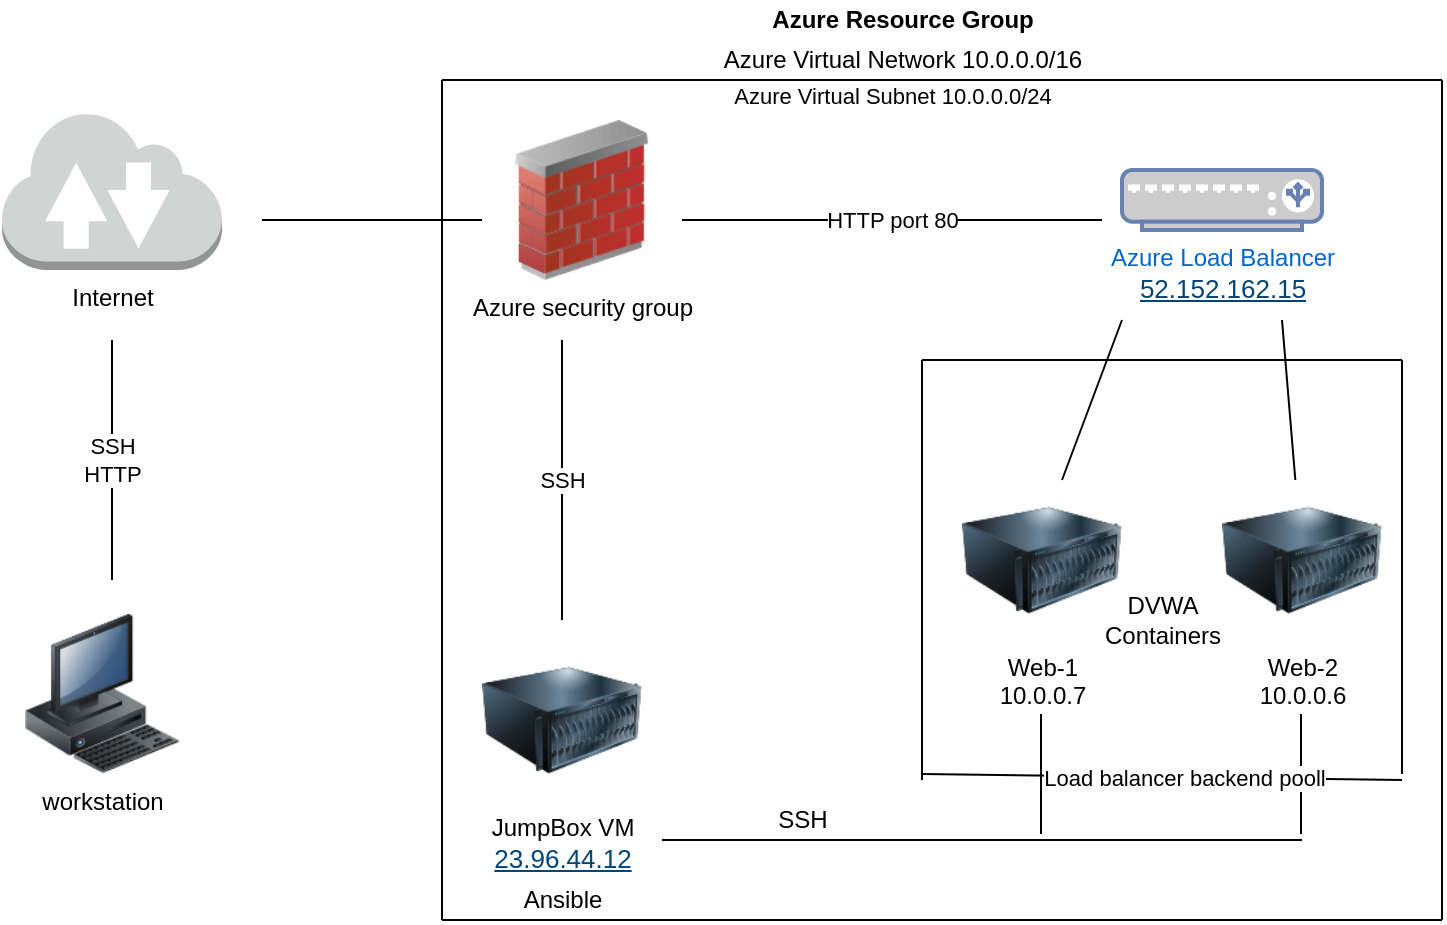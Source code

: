 <mxfile version="15.1.4" type="google"><diagram id="75yY1ljxra9k8WK-SXll" name="Page-1"><mxGraphModel dx="900" dy="1352" grid="1" gridSize="10" guides="1" tooltips="1" connect="1" arrows="1" fold="1" page="1" pageScale="1" pageWidth="1169" pageHeight="826" math="0" shadow="0"><root><mxCell id="0"/><mxCell id="1" parent="0"/><mxCell id="Lc9J6VMiqIx96oChbn6D-1" value="Azure Load Balancer&lt;br&gt;&lt;a class=&quot;msportalfx-text-primary fxc-essentials-value fxs-portal-text fxs-fxclick&quot; tabindex=&quot;0&quot; title=&quot;52.152.162.15 (publicIP-redteam-LB)&quot; id=&quot;_essentials_63&quot; href=&quot;https://portal.azure.com/#blade/HubsExtension/ResourceMenuBlade/id/%2Fsubscriptions%2Fe4d2f5b8-4bfb-4040-879b-c68c84e89bd0%2FresourceGroups%2FRedTeam%2Fproviders%2FMicrosoft.Network%2FloadBalancers%2FRedTeam-LB/menuid/frontendIpPool&quot; style=&quot;font-size: 13px ; color: rgb(0 , 69 , 120) ; cursor: pointer ; overflow: hidden ; height: 18px ; line-height: 18px ; display: inline-block ; text-overflow: ellipsis ; text-align: left ; max-width: 100% ; padding: 0px ; border: 0px ; font-family: &amp;#34;az_ea_font&amp;#34; , &amp;#34;segoe ui&amp;#34; , &amp;#34;az_font&amp;#34; , , , &amp;#34;blinkmacsystemfont&amp;#34; , &amp;#34;roboto&amp;#34; , &amp;#34;oxygen&amp;#34; , &amp;#34;ubuntu&amp;#34; , &amp;#34;cantarell&amp;#34; , &amp;#34;open sans&amp;#34; , &amp;#34;helvetica neue&amp;#34; , sans-serif ; background-color: rgb(255 , 255 , 255) ; outline: none&quot;&gt;52.152.162.15&lt;/a&gt;" style="fontColor=#0066CC;verticalAlign=top;verticalLabelPosition=bottom;labelPosition=center;align=center;html=1;outlineConnect=0;fillColor=#CCCCCC;strokeColor=#6881B3;gradientColor=none;gradientDirection=north;strokeWidth=2;shape=mxgraph.networks.load_balancer;" parent="1" vertex="1"><mxGeometry x="600" y="-715" width="100" height="30" as="geometry"/></mxCell><mxCell id="Lc9J6VMiqIx96oChbn6D-2" value="Internet&lt;br&gt;" style="outlineConnect=0;dashed=0;verticalLabelPosition=bottom;verticalAlign=top;align=center;html=1;shape=mxgraph.aws3.internet_2;fillColor=#D2D3D3;gradientColor=none;" parent="1" vertex="1"><mxGeometry x="40" y="-745" width="110" height="80" as="geometry"/></mxCell><mxCell id="Lc9J6VMiqIx96oChbn6D-3" value="workstation" style="image;html=1;image=img/lib/clip_art/computers/Workstation_128x128.png" parent="1" vertex="1"><mxGeometry x="50" y="-493" width="80" height="80" as="geometry"/></mxCell><mxCell id="Lc9J6VMiqIx96oChbn6D-4" value="Azure security group" style="image;html=1;image=img/lib/clip_art/networking/Firewall_02_128x128.png" parent="1" vertex="1"><mxGeometry x="290" y="-740" width="80" height="80" as="geometry"/></mxCell><mxCell id="Lc9J6VMiqIx96oChbn6D-5" value="JumpBox VM&lt;br&gt;&lt;a class=&quot;msportalfx-text-primary fxc-essentials-value fxs-portal-text fxs-fxclick&quot; tabindex=&quot;0&quot; title=&quot;23.96.44.12&quot; id=&quot;_essentials_93&quot; href=&quot;https://portal.azure.com/#blade/HubsExtension/ResourceMenuBlade/id/%2Fsubscriptions%2Fe4d2f5b8-4bfb-4040-879b-c68c84e89bd0%2FresourceGroups%2FRedTeam%2Fproviders%2FMicrosoft.Network%2FpublicIPAddresses%2FJump-Box-Provisioner-ip/menuid/configuration&quot; style=&quot;font-size: 13px ; color: rgb(0 , 69 , 120) ; cursor: pointer ; overflow: hidden ; height: 18px ; line-height: 18px ; display: inline-block ; text-overflow: ellipsis ; text-align: left ; max-width: 100% ; padding: 0px ; border: 0px ; font-family: &amp;#34;az_ea_font&amp;#34; , &amp;#34;segoe ui&amp;#34; , &amp;#34;az_font&amp;#34; , , , &amp;#34;blinkmacsystemfont&amp;#34; , &amp;#34;roboto&amp;#34; , &amp;#34;oxygen&amp;#34; , &amp;#34;ubuntu&amp;#34; , &amp;#34;cantarell&amp;#34; , &amp;#34;open sans&amp;#34; , &amp;#34;helvetica neue&amp;#34; , sans-serif ; outline: none&quot;&gt;23.96.44.12&lt;/a&gt;&lt;br&gt;Ansible" style="image;html=1;image=img/lib/clip_art/computers/Server_128x128.png" parent="1" vertex="1"><mxGeometry x="280" y="-480" width="80" height="80" as="geometry"/></mxCell><mxCell id="Lc9J6VMiqIx96oChbn6D-6" value="Web-1&lt;br&gt;10.0.0.7" style="image;html=1;image=img/lib/clip_art/computers/Server_128x128.png" parent="1" vertex="1"><mxGeometry x="520" y="-560" width="80" height="80" as="geometry"/></mxCell><mxCell id="Lc9J6VMiqIx96oChbn6D-7" value="Web-2&lt;br&gt;10.0.0.6" style="image;html=1;image=img/lib/clip_art/computers/Server_128x128.png" parent="1" vertex="1"><mxGeometry x="650" y="-560" width="80" height="80" as="geometry"/></mxCell><mxCell id="Lc9J6VMiqIx96oChbn6D-8" value="SSH&lt;br&gt;HTTP&lt;br&gt;" style="endArrow=none;html=1;" parent="1" edge="1"><mxGeometry width="50" height="50" relative="1" as="geometry"><mxPoint x="95" y="-510" as="sourcePoint"/><mxPoint x="95" y="-630" as="targetPoint"/><Array as="points"><mxPoint x="95" y="-560"/></Array></mxGeometry></mxCell><mxCell id="Lc9J6VMiqIx96oChbn6D-9" value="" style="endArrow=none;html=1;" parent="1" edge="1"><mxGeometry width="50" height="50" relative="1" as="geometry"><mxPoint x="170" y="-690" as="sourcePoint"/><mxPoint x="280" y="-690" as="targetPoint"/></mxGeometry></mxCell><mxCell id="Lc9J6VMiqIx96oChbn6D-10" value="HTTP port 80" style="endArrow=none;html=1;" parent="1" edge="1"><mxGeometry width="50" height="50" relative="1" as="geometry"><mxPoint x="380" y="-690" as="sourcePoint"/><mxPoint x="590" y="-690" as="targetPoint"/></mxGeometry></mxCell><mxCell id="Lc9J6VMiqIx96oChbn6D-11" value="SSH" style="endArrow=none;html=1;" parent="1" edge="1"><mxGeometry width="50" height="50" relative="1" as="geometry"><mxPoint x="320" y="-490" as="sourcePoint"/><mxPoint x="320" y="-630" as="targetPoint"/></mxGeometry></mxCell><mxCell id="Lc9J6VMiqIx96oChbn6D-12" value="" style="endArrow=none;html=1;" parent="1" edge="1"><mxGeometry width="50" height="50" relative="1" as="geometry"><mxPoint x="570" y="-560" as="sourcePoint"/><mxPoint x="600" y="-640" as="targetPoint"/></mxGeometry></mxCell><mxCell id="Lc9J6VMiqIx96oChbn6D-13" value="" style="endArrow=none;html=1;" parent="1" source="Lc9J6VMiqIx96oChbn6D-7" edge="1"><mxGeometry width="50" height="50" relative="1" as="geometry"><mxPoint x="700" y="-570" as="sourcePoint"/><mxPoint x="680" y="-640" as="targetPoint"/></mxGeometry></mxCell><mxCell id="Lc9J6VMiqIx96oChbn6D-14" value="" style="endArrow=none;html=1;" parent="1" edge="1"><mxGeometry width="50" height="50" relative="1" as="geometry"><mxPoint x="370" y="-380" as="sourcePoint"/><mxPoint x="690" y="-380" as="targetPoint"/></mxGeometry></mxCell><mxCell id="Lc9J6VMiqIx96oChbn6D-15" value="" style="endArrow=none;html=1;" parent="1" edge="1"><mxGeometry width="50" height="50" relative="1" as="geometry"><mxPoint x="559.5" y="-383" as="sourcePoint"/><mxPoint x="559.5" y="-443" as="targetPoint"/></mxGeometry></mxCell><mxCell id="Lc9J6VMiqIx96oChbn6D-16" value="" style="endArrow=none;html=1;" parent="1" edge="1"><mxGeometry width="50" height="50" relative="1" as="geometry"><mxPoint x="689.5" y="-383" as="sourcePoint"/><mxPoint x="689.5" y="-443" as="targetPoint"/></mxGeometry></mxCell><mxCell id="1l-bIw11rh0EmQ2k7h0H-2" value="" style="endArrow=none;html=1;" edge="1" parent="1"><mxGeometry width="50" height="50" relative="1" as="geometry"><mxPoint x="500" y="-410" as="sourcePoint"/><mxPoint x="500" y="-620" as="targetPoint"/></mxGeometry></mxCell><mxCell id="1l-bIw11rh0EmQ2k7h0H-3" value="" style="endArrow=none;html=1;" edge="1" parent="1"><mxGeometry width="50" height="50" relative="1" as="geometry"><mxPoint x="740" y="-413" as="sourcePoint"/><mxPoint x="740" y="-620" as="targetPoint"/></mxGeometry></mxCell><mxCell id="1l-bIw11rh0EmQ2k7h0H-4" value="" style="endArrow=none;html=1;" edge="1" parent="1"><mxGeometry width="50" height="50" relative="1" as="geometry"><mxPoint x="500" y="-620" as="sourcePoint"/><mxPoint x="740" y="-620" as="targetPoint"/></mxGeometry></mxCell><mxCell id="1l-bIw11rh0EmQ2k7h0H-5" value="" style="endArrow=none;html=1;" edge="1" parent="1"><mxGeometry width="50" height="50" relative="1" as="geometry"><mxPoint x="500" y="-413" as="sourcePoint"/><mxPoint x="740" y="-410" as="targetPoint"/><Array as="points"/></mxGeometry></mxCell><mxCell id="1l-bIw11rh0EmQ2k7h0H-6" value="Load balancer backend pooll" style="edgeLabel;html=1;align=center;verticalAlign=middle;resizable=0;points=[];" vertex="1" connectable="0" parent="1l-bIw11rh0EmQ2k7h0H-5"><mxGeometry x="0.092" relative="1" as="geometry"><mxPoint as="offset"/></mxGeometry></mxCell><mxCell id="1l-bIw11rh0EmQ2k7h0H-9" value="DVWA&lt;br&gt;Containers" style="text;html=1;align=center;verticalAlign=middle;resizable=0;points=[];autosize=1;strokeColor=none;fillColor=none;" vertex="1" parent="1"><mxGeometry x="585" y="-505" width="70" height="30" as="geometry"/></mxCell><mxCell id="1l-bIw11rh0EmQ2k7h0H-11" value="SSH" style="text;html=1;align=center;verticalAlign=middle;resizable=0;points=[];autosize=1;strokeColor=none;fillColor=none;" vertex="1" parent="1"><mxGeometry x="420" y="-400" width="40" height="20" as="geometry"/></mxCell><mxCell id="1l-bIw11rh0EmQ2k7h0H-12" value="" style="endArrow=none;html=1;" edge="1" parent="1"><mxGeometry width="50" height="50" relative="1" as="geometry"><mxPoint x="260" y="-340" as="sourcePoint"/><mxPoint x="260" y="-760" as="targetPoint"/><Array as="points"><mxPoint x="260" y="-590"/></Array></mxGeometry></mxCell><mxCell id="1l-bIw11rh0EmQ2k7h0H-13" value="" style="endArrow=none;html=1;" edge="1" parent="1"><mxGeometry width="50" height="50" relative="1" as="geometry"><mxPoint x="260" y="-760" as="sourcePoint"/><mxPoint x="760" y="-760" as="targetPoint"/></mxGeometry></mxCell><mxCell id="1l-bIw11rh0EmQ2k7h0H-17" value="Azure Virtual Subnet 10.0.0.0/24" style="edgeLabel;html=1;align=center;verticalAlign=middle;resizable=0;points=[];" vertex="1" connectable="0" parent="1l-bIw11rh0EmQ2k7h0H-13"><mxGeometry x="-0.1" y="-8" relative="1" as="geometry"><mxPoint as="offset"/></mxGeometry></mxCell><mxCell id="1l-bIw11rh0EmQ2k7h0H-14" value="" style="endArrow=none;html=1;" edge="1" parent="1"><mxGeometry width="50" height="50" relative="1" as="geometry"><mxPoint x="760" y="-340" as="sourcePoint"/><mxPoint x="760" y="-760" as="targetPoint"/></mxGeometry></mxCell><mxCell id="1l-bIw11rh0EmQ2k7h0H-16" value="" style="endArrow=none;html=1;" edge="1" parent="1"><mxGeometry width="50" height="50" relative="1" as="geometry"><mxPoint x="260" y="-340" as="sourcePoint"/><mxPoint x="760" y="-340" as="targetPoint"/><Array as="points"/></mxGeometry></mxCell><mxCell id="1l-bIw11rh0EmQ2k7h0H-18" value="Azure Virtual Network 10.0.0.0/16" style="text;html=1;align=center;verticalAlign=middle;resizable=0;points=[];autosize=1;strokeColor=none;fillColor=none;" vertex="1" parent="1"><mxGeometry x="395" y="-780" width="190" height="20" as="geometry"/></mxCell><mxCell id="1l-bIw11rh0EmQ2k7h0H-19" value="&lt;b&gt;Azure Resource Group&lt;/b&gt;" style="text;html=1;align=center;verticalAlign=middle;resizable=0;points=[];autosize=1;strokeColor=none;fillColor=none;" vertex="1" parent="1"><mxGeometry x="415" y="-800" width="150" height="20" as="geometry"/></mxCell></root></mxGraphModel></diagram></mxfile>